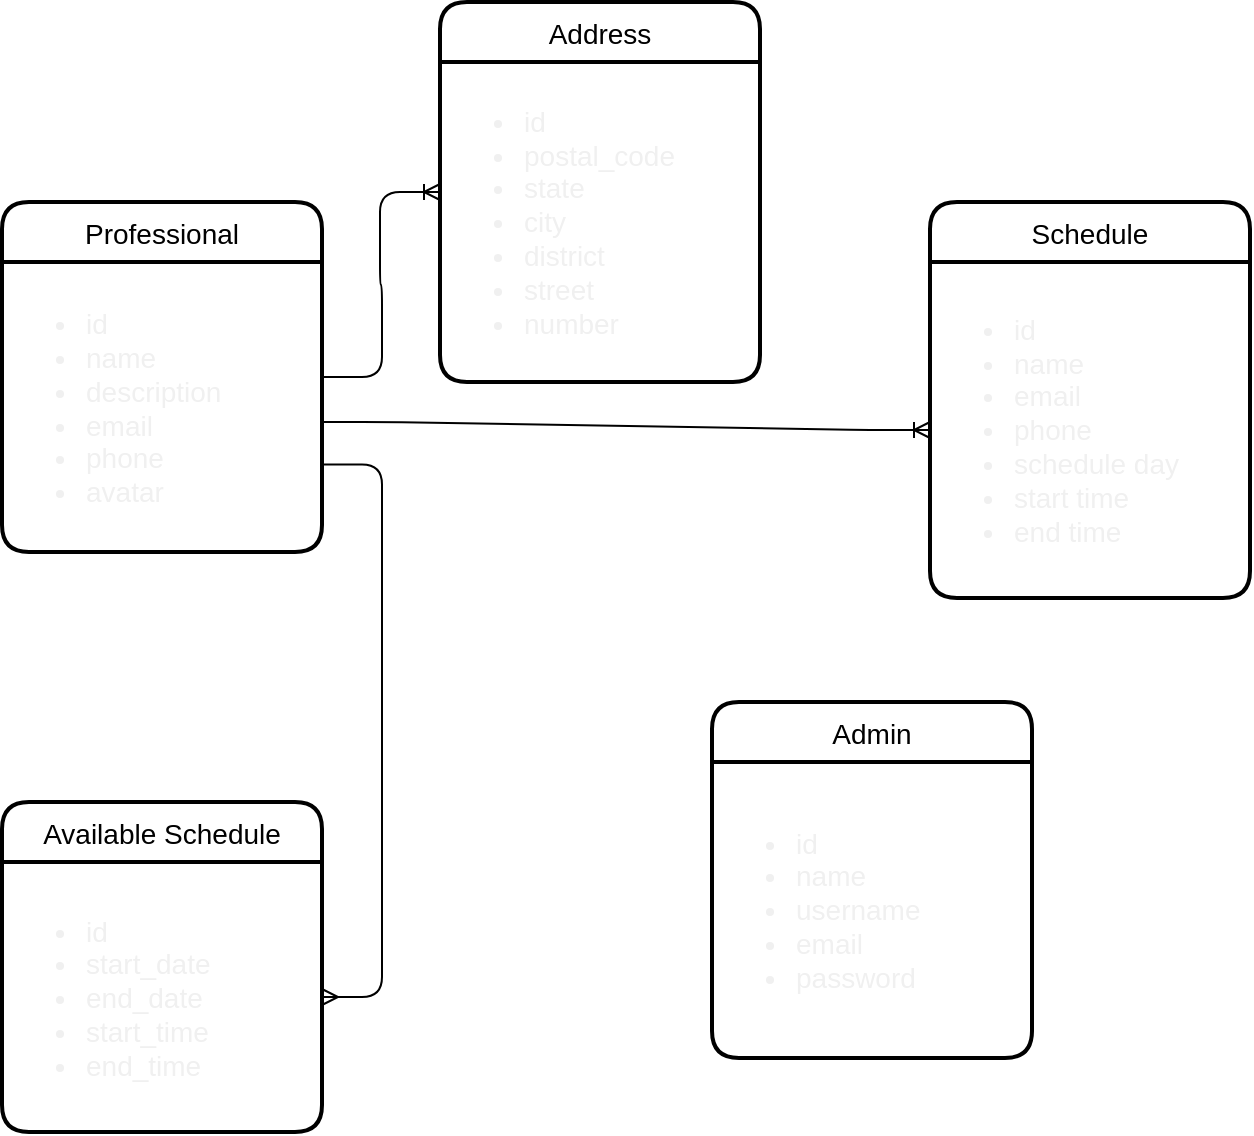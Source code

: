 <mxfile>
    <diagram id="aIQrbQdBFNZIw0uxoxOC" name="Page-1">
        <mxGraphModel dx="820" dy="482" grid="1" gridSize="10" guides="1" tooltips="1" connect="1" arrows="1" fold="1" page="1" pageScale="1" pageWidth="1169" pageHeight="827" math="0" shadow="0">
            <root>
                <mxCell id="0"/>
                <mxCell id="1" parent="0"/>
                <mxCell id="2" value="Professional" style="swimlane;childLayout=stackLayout;horizontal=1;startSize=30;horizontalStack=0;rounded=1;fontSize=14;fontStyle=0;strokeWidth=2;resizeParent=0;resizeLast=1;shadow=0;dashed=0;align=center;" parent="1" vertex="1">
                    <mxGeometry x="41" y="260" width="160" height="175" as="geometry">
                        <mxRectangle x="115" y="130" width="110" height="30" as="alternateBounds"/>
                    </mxGeometry>
                </mxCell>
                <mxCell id="13" value="&lt;ul&gt;&lt;li&gt;id&lt;/li&gt;&lt;li&gt;name&lt;/li&gt;&lt;li&gt;description&lt;/li&gt;&lt;li&gt;email&lt;/li&gt;&lt;li&gt;phone&lt;/li&gt;&lt;li&gt;avatar&lt;/li&gt;&lt;/ul&gt;" style="text;html=1;align=left;verticalAlign=middle;resizable=0;points=[];autosize=1;strokeColor=none;fontSize=14;fontColor=#f0f0f0;" parent="2" vertex="1">
                    <mxGeometry y="30" width="160" height="145" as="geometry"/>
                </mxCell>
                <mxCell id="8" value="Admin" style="swimlane;childLayout=stackLayout;horizontal=1;startSize=30;horizontalStack=0;rounded=1;fontSize=14;fontStyle=0;strokeWidth=2;resizeParent=0;resizeLast=1;shadow=0;dashed=0;align=center;" parent="1" vertex="1">
                    <mxGeometry x="396" y="510" width="160" height="178" as="geometry">
                        <mxRectangle x="510" y="330" width="110" height="30" as="alternateBounds"/>
                    </mxGeometry>
                </mxCell>
                <mxCell id="14" value="&lt;ul&gt;&lt;li&gt;id&lt;/li&gt;&lt;li&gt;name&lt;/li&gt;&lt;li&gt;username&lt;/li&gt;&lt;li&gt;email&lt;/li&gt;&lt;li&gt;password&lt;/li&gt;&lt;/ul&gt;" style="text;html=1;align=left;verticalAlign=middle;resizable=0;points=[];autosize=1;strokeColor=none;fontSize=14;fontColor=#f0f0f0;" parent="8" vertex="1">
                    <mxGeometry y="30" width="160" height="148" as="geometry"/>
                </mxCell>
                <mxCell id="9" value="Address" style="swimlane;childLayout=stackLayout;horizontal=1;startSize=30;horizontalStack=0;rounded=1;fontSize=14;fontStyle=0;strokeWidth=2;resizeParent=0;resizeLast=1;shadow=0;dashed=0;align=center;" parent="1" vertex="1">
                    <mxGeometry x="260" y="160" width="160" height="190" as="geometry">
                        <mxRectangle x="475" y="70" width="110" height="30" as="alternateBounds"/>
                    </mxGeometry>
                </mxCell>
                <mxCell id="12" value="&lt;ul&gt;&lt;li&gt;id&lt;/li&gt;&lt;li&gt;postal_code&lt;/li&gt;&lt;li&gt;state&lt;/li&gt;&lt;li&gt;city&lt;/li&gt;&lt;li&gt;district&lt;/li&gt;&lt;li&gt;street&lt;/li&gt;&lt;li&gt;number&lt;/li&gt;&lt;/ul&gt;" style="text;html=1;align=left;verticalAlign=middle;resizable=0;points=[];autosize=1;strokeColor=none;fontSize=14;fontColor=#f0f0f0;" parent="9" vertex="1">
                    <mxGeometry y="30" width="160" height="160" as="geometry"/>
                </mxCell>
                <mxCell id="10" value="Available Schedule" style="swimlane;childLayout=stackLayout;horizontal=1;startSize=30;horizontalStack=0;rounded=1;fontSize=14;fontStyle=0;strokeWidth=2;resizeParent=0;resizeLast=1;shadow=0;dashed=0;align=center;" parent="1" vertex="1">
                    <mxGeometry x="41" y="560" width="160" height="165" as="geometry">
                        <mxRectangle x="240" y="460" width="110" height="30" as="alternateBounds"/>
                    </mxGeometry>
                </mxCell>
                <mxCell id="11" value="&lt;ul&gt;&lt;li&gt;id&lt;/li&gt;&lt;li&gt;start_date&lt;/li&gt;&lt;li&gt;end_date&lt;/li&gt;&lt;li&gt;start_time&lt;/li&gt;&lt;li&gt;end_time&lt;/li&gt;&lt;/ul&gt;" style="text;html=1;align=left;verticalAlign=middle;resizable=0;points=[];autosize=1;strokeColor=none;fontSize=14;fontColor=#f0f0f0;" parent="10" vertex="1">
                    <mxGeometry y="30" width="160" height="135" as="geometry"/>
                </mxCell>
                <mxCell id="15" value="" style="edgeStyle=entityRelationEdgeStyle;fontSize=12;html=1;endArrow=ERoneToMany;fontColor=#f0f0f0;exitX=1;exitY=0.5;exitDx=0;exitDy=0;entryX=0;entryY=0.5;entryDx=0;entryDy=0;" parent="1" source="2" target="9" edge="1">
                    <mxGeometry width="100" height="100" relative="1" as="geometry">
                        <mxPoint x="111" y="410" as="sourcePoint"/>
                        <mxPoint x="211" y="310" as="targetPoint"/>
                    </mxGeometry>
                </mxCell>
                <mxCell id="18" value="" style="edgeStyle=entityRelationEdgeStyle;fontSize=12;html=1;endArrow=none;startArrow=ERmany;fontColor=#f0f0f0;endFill=0;entryX=1;entryY=0.75;entryDx=0;entryDy=0;" parent="1" source="11" target="2" edge="1">
                    <mxGeometry width="100" height="100" relative="1" as="geometry">
                        <mxPoint x="216" y="510" as="sourcePoint"/>
                        <mxPoint x="316" y="410" as="targetPoint"/>
                    </mxGeometry>
                </mxCell>
                <mxCell id="21" value="Schedule" style="swimlane;childLayout=stackLayout;horizontal=1;startSize=30;horizontalStack=0;rounded=1;fontSize=14;fontStyle=0;strokeWidth=2;resizeParent=0;resizeLast=1;shadow=0;dashed=0;align=center;" vertex="1" parent="1">
                    <mxGeometry x="505" y="260" width="160" height="198" as="geometry">
                        <mxRectangle x="115" y="130" width="110" height="30" as="alternateBounds"/>
                    </mxGeometry>
                </mxCell>
                <mxCell id="22" value="&lt;ul&gt;&lt;li&gt;id&lt;/li&gt;&lt;li&gt;name&lt;/li&gt;&lt;li&gt;email&lt;/li&gt;&lt;li&gt;phone&lt;/li&gt;&lt;li&gt;schedule day&lt;/li&gt;&lt;li&gt;start time&lt;/li&gt;&lt;li&gt;end time&lt;/li&gt;&lt;/ul&gt;" style="text;html=1;align=left;verticalAlign=middle;resizable=0;points=[];autosize=1;strokeColor=none;fontSize=14;fontColor=#f0f0f0;" vertex="1" parent="21">
                    <mxGeometry y="30" width="160" height="168" as="geometry"/>
                </mxCell>
                <mxCell id="23" value="" style="edgeStyle=entityRelationEdgeStyle;fontSize=12;html=1;endArrow=ERoneToMany;" edge="1" parent="1" target="22">
                    <mxGeometry width="100" height="100" relative="1" as="geometry">
                        <mxPoint x="201" y="370" as="sourcePoint"/>
                        <mxPoint x="440" y="280" as="targetPoint"/>
                    </mxGeometry>
                </mxCell>
            </root>
        </mxGraphModel>
    </diagram>
</mxfile>
